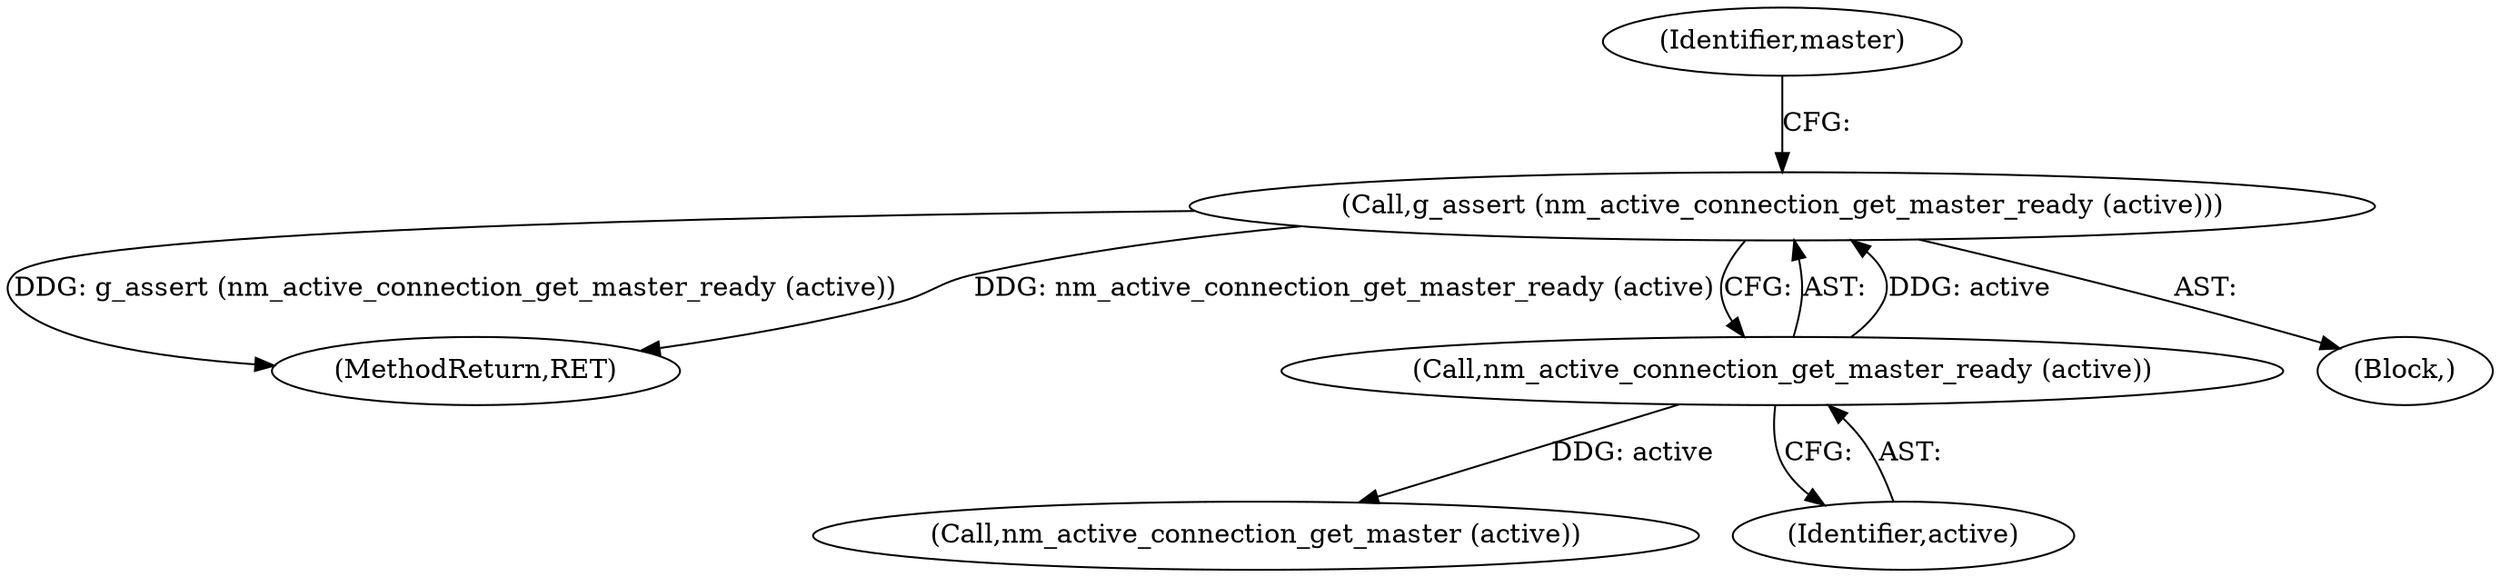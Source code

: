 digraph "0_NetworkManager_d5fc88e573fa58b93034b04d35a2454f5d28cad9@API" {
"1003546" [label="(Call,g_assert (nm_active_connection_get_master_ready (active)))"];
"1003547" [label="(Call,nm_active_connection_get_master_ready (active))"];
"1003546" [label="(Call,g_assert (nm_active_connection_get_master_ready (active)))"];
"1003551" [label="(Call,nm_active_connection_get_master (active))"];
"1003547" [label="(Call,nm_active_connection_get_master_ready (active))"];
"1007368" [label="(MethodReturn,RET)"];
"1003548" [label="(Identifier,active)"];
"1003550" [label="(Identifier,master)"];
"1003533" [label="(Block,)"];
"1003546" -> "1003533"  [label="AST: "];
"1003546" -> "1003547"  [label="CFG: "];
"1003547" -> "1003546"  [label="AST: "];
"1003550" -> "1003546"  [label="CFG: "];
"1003546" -> "1007368"  [label="DDG: g_assert (nm_active_connection_get_master_ready (active))"];
"1003546" -> "1007368"  [label="DDG: nm_active_connection_get_master_ready (active)"];
"1003547" -> "1003546"  [label="DDG: active"];
"1003547" -> "1003548"  [label="CFG: "];
"1003548" -> "1003547"  [label="AST: "];
"1003547" -> "1003551"  [label="DDG: active"];
}
